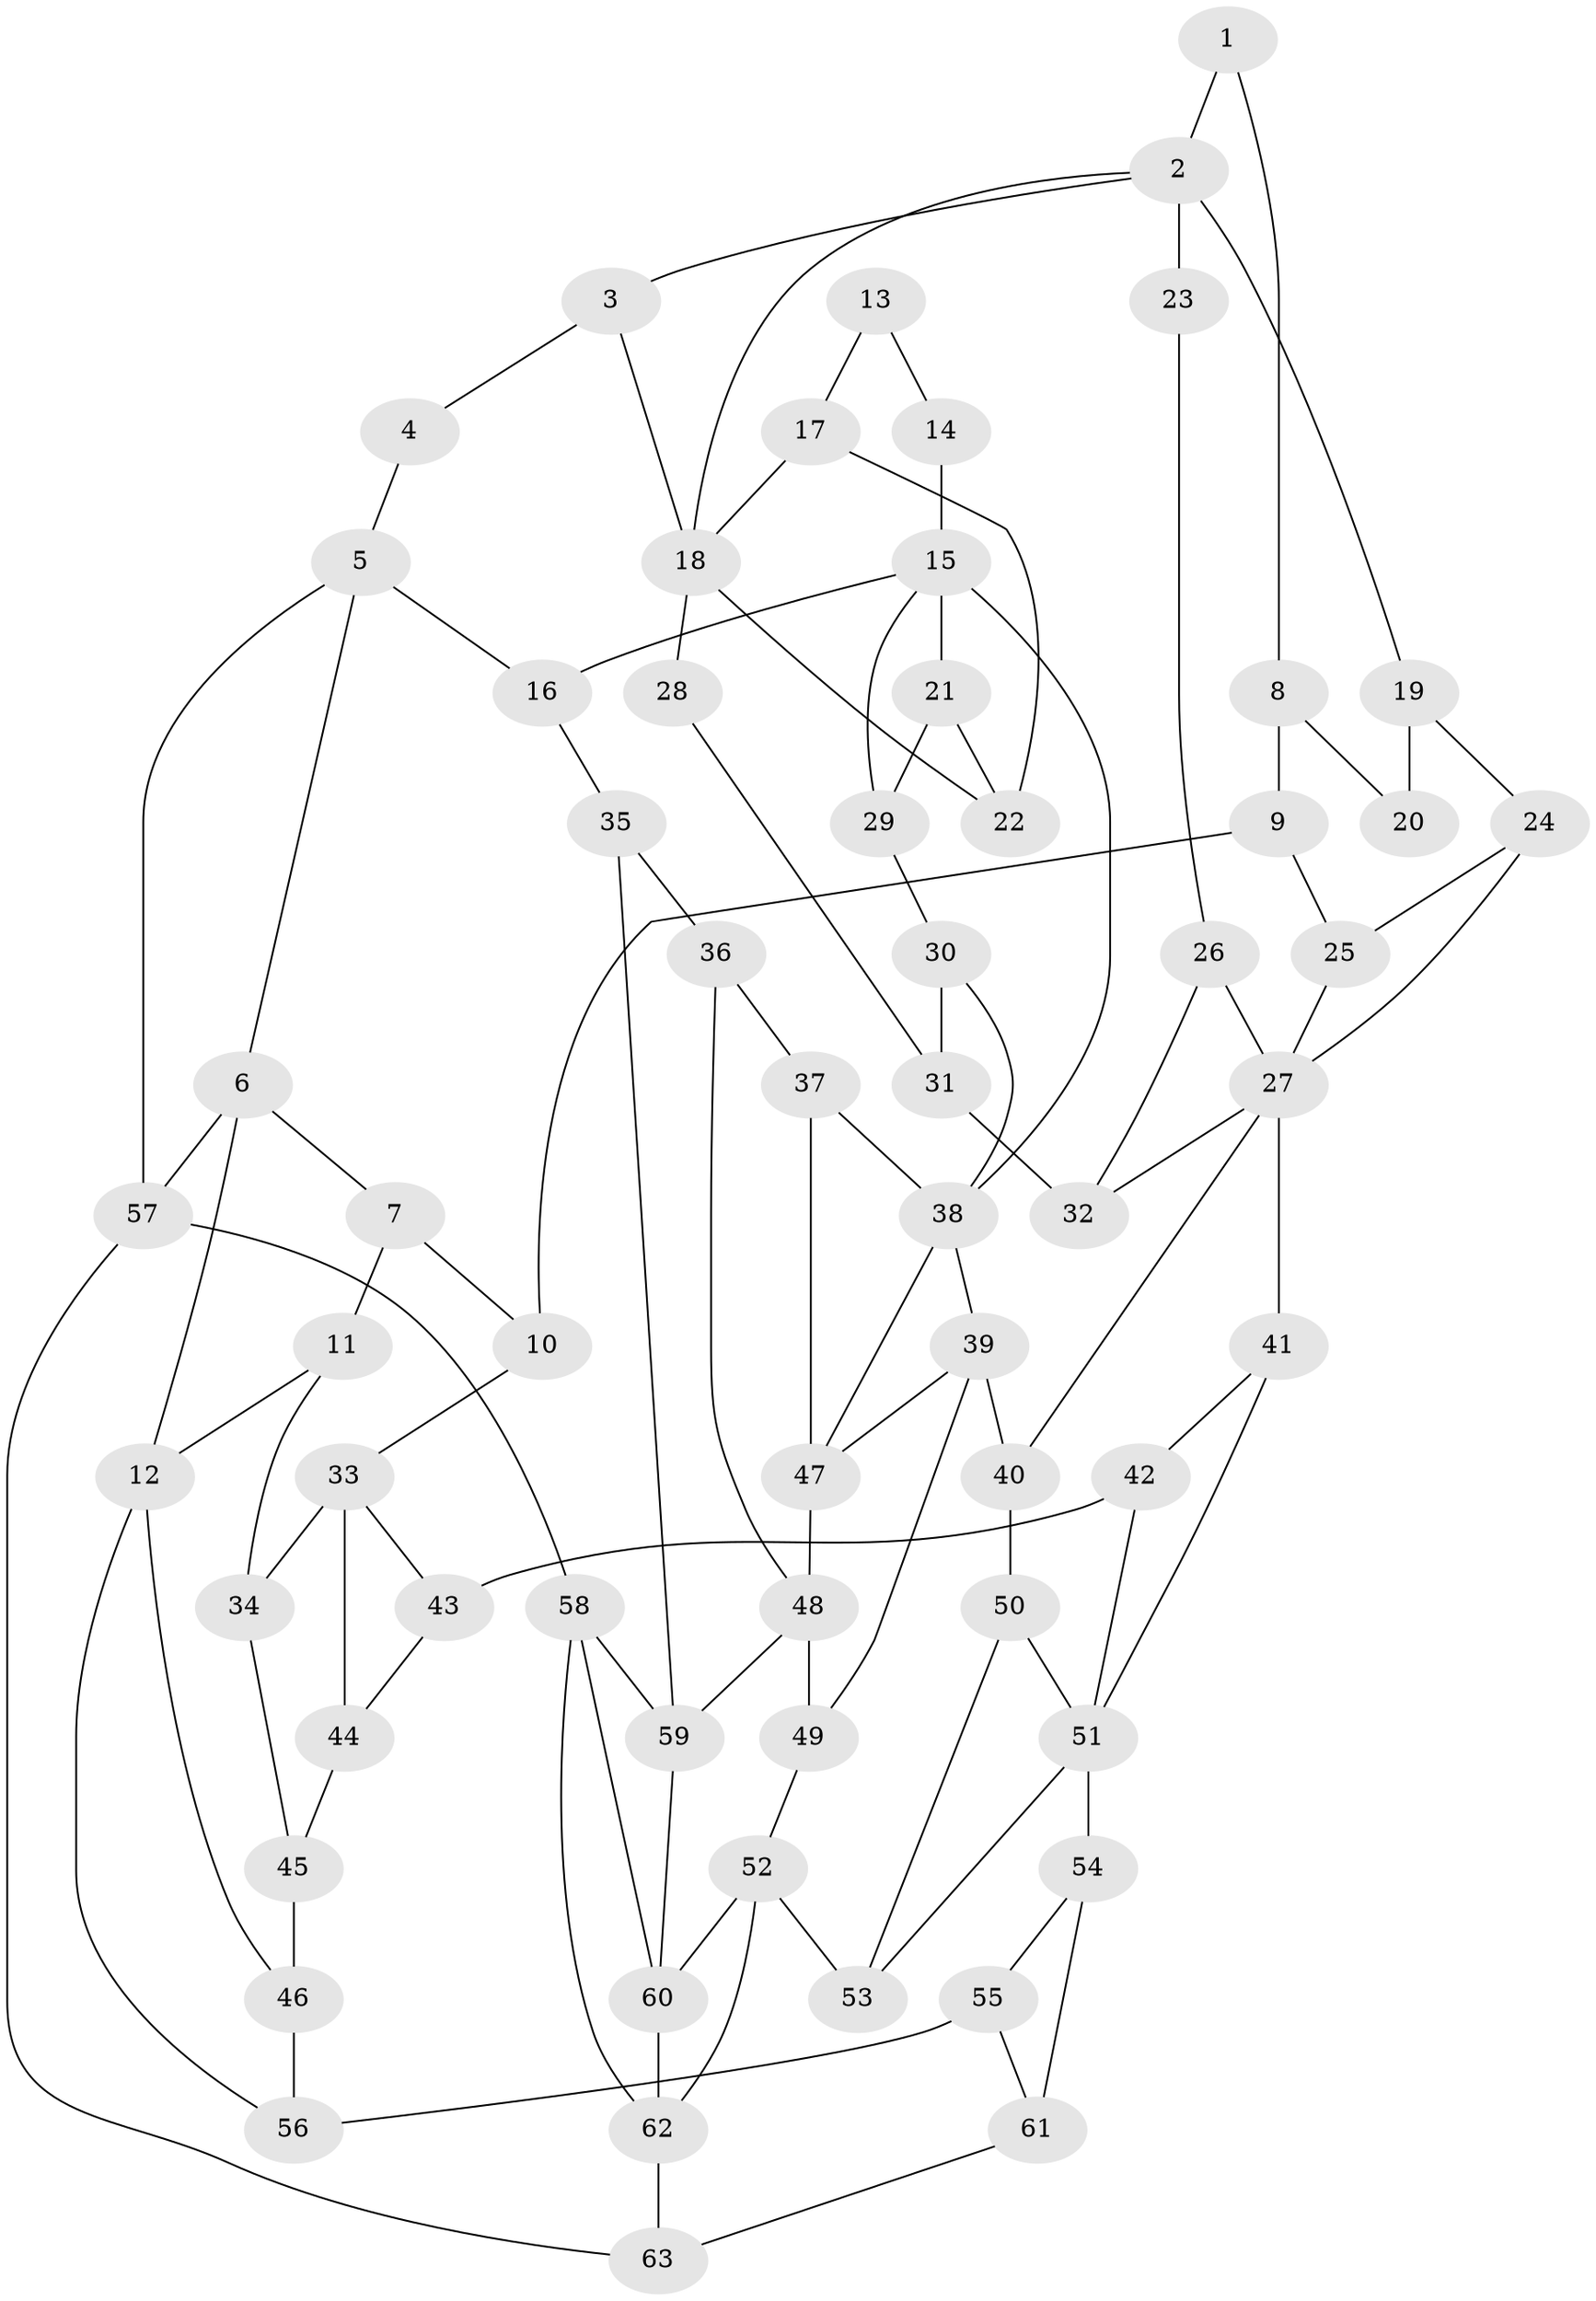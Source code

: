 // original degree distribution, {3: 0.031746031746031744, 5: 0.5555555555555556, 4: 0.1984126984126984, 6: 0.21428571428571427}
// Generated by graph-tools (version 1.1) at 2025/38/03/09/25 02:38:35]
// undirected, 63 vertices, 104 edges
graph export_dot {
graph [start="1"]
  node [color=gray90,style=filled];
  1;
  2;
  3;
  4;
  5;
  6;
  7;
  8;
  9;
  10;
  11;
  12;
  13;
  14;
  15;
  16;
  17;
  18;
  19;
  20;
  21;
  22;
  23;
  24;
  25;
  26;
  27;
  28;
  29;
  30;
  31;
  32;
  33;
  34;
  35;
  36;
  37;
  38;
  39;
  40;
  41;
  42;
  43;
  44;
  45;
  46;
  47;
  48;
  49;
  50;
  51;
  52;
  53;
  54;
  55;
  56;
  57;
  58;
  59;
  60;
  61;
  62;
  63;
  1 -- 2 [weight=1.0];
  1 -- 8 [weight=1.0];
  2 -- 3 [weight=1.0];
  2 -- 18 [weight=1.0];
  2 -- 19 [weight=1.0];
  2 -- 23 [weight=2.0];
  3 -- 4 [weight=1.0];
  3 -- 18 [weight=1.0];
  4 -- 5 [weight=1.0];
  5 -- 6 [weight=1.0];
  5 -- 16 [weight=1.0];
  5 -- 57 [weight=1.0];
  6 -- 7 [weight=1.0];
  6 -- 12 [weight=2.0];
  6 -- 57 [weight=2.0];
  7 -- 10 [weight=2.0];
  7 -- 11 [weight=1.0];
  8 -- 9 [weight=1.0];
  8 -- 20 [weight=1.0];
  9 -- 10 [weight=2.0];
  9 -- 25 [weight=1.0];
  10 -- 33 [weight=2.0];
  11 -- 12 [weight=1.0];
  11 -- 34 [weight=1.0];
  12 -- 46 [weight=1.0];
  12 -- 56 [weight=1.0];
  13 -- 14 [weight=1.0];
  13 -- 17 [weight=1.0];
  14 -- 15 [weight=2.0];
  15 -- 16 [weight=1.0];
  15 -- 21 [weight=1.0];
  15 -- 29 [weight=1.0];
  15 -- 38 [weight=1.0];
  16 -- 35 [weight=1.0];
  17 -- 18 [weight=1.0];
  17 -- 22 [weight=1.0];
  18 -- 22 [weight=1.0];
  18 -- 28 [weight=2.0];
  19 -- 20 [weight=1.0];
  19 -- 24 [weight=1.0];
  21 -- 22 [weight=1.0];
  21 -- 29 [weight=1.0];
  23 -- 26 [weight=1.0];
  24 -- 25 [weight=1.0];
  24 -- 27 [weight=1.0];
  25 -- 27 [weight=1.0];
  26 -- 27 [weight=1.0];
  26 -- 32 [weight=1.0];
  27 -- 32 [weight=1.0];
  27 -- 40 [weight=1.0];
  27 -- 41 [weight=1.0];
  28 -- 31 [weight=1.0];
  29 -- 30 [weight=1.0];
  30 -- 31 [weight=1.0];
  30 -- 38 [weight=1.0];
  31 -- 32 [weight=1.0];
  33 -- 34 [weight=2.0];
  33 -- 43 [weight=1.0];
  33 -- 44 [weight=1.0];
  34 -- 45 [weight=1.0];
  35 -- 36 [weight=1.0];
  35 -- 59 [weight=1.0];
  36 -- 37 [weight=1.0];
  36 -- 48 [weight=1.0];
  37 -- 38 [weight=1.0];
  37 -- 47 [weight=2.0];
  38 -- 39 [weight=1.0];
  38 -- 47 [weight=1.0];
  39 -- 40 [weight=1.0];
  39 -- 47 [weight=1.0];
  39 -- 49 [weight=1.0];
  40 -- 50 [weight=1.0];
  41 -- 42 [weight=1.0];
  41 -- 51 [weight=1.0];
  42 -- 43 [weight=1.0];
  42 -- 51 [weight=1.0];
  43 -- 44 [weight=1.0];
  44 -- 45 [weight=1.0];
  45 -- 46 [weight=2.0];
  46 -- 56 [weight=3.0];
  47 -- 48 [weight=2.0];
  48 -- 49 [weight=1.0];
  48 -- 59 [weight=1.0];
  49 -- 52 [weight=1.0];
  50 -- 51 [weight=1.0];
  50 -- 53 [weight=1.0];
  51 -- 53 [weight=1.0];
  51 -- 54 [weight=2.0];
  52 -- 53 [weight=1.0];
  52 -- 60 [weight=2.0];
  52 -- 62 [weight=1.0];
  54 -- 55 [weight=2.0];
  54 -- 61 [weight=2.0];
  55 -- 56 [weight=2.0];
  55 -- 61 [weight=1.0];
  57 -- 58 [weight=2.0];
  57 -- 63 [weight=1.0];
  58 -- 59 [weight=1.0];
  58 -- 60 [weight=1.0];
  58 -- 62 [weight=1.0];
  59 -- 60 [weight=2.0];
  60 -- 62 [weight=1.0];
  61 -- 63 [weight=1.0];
  62 -- 63 [weight=1.0];
}
